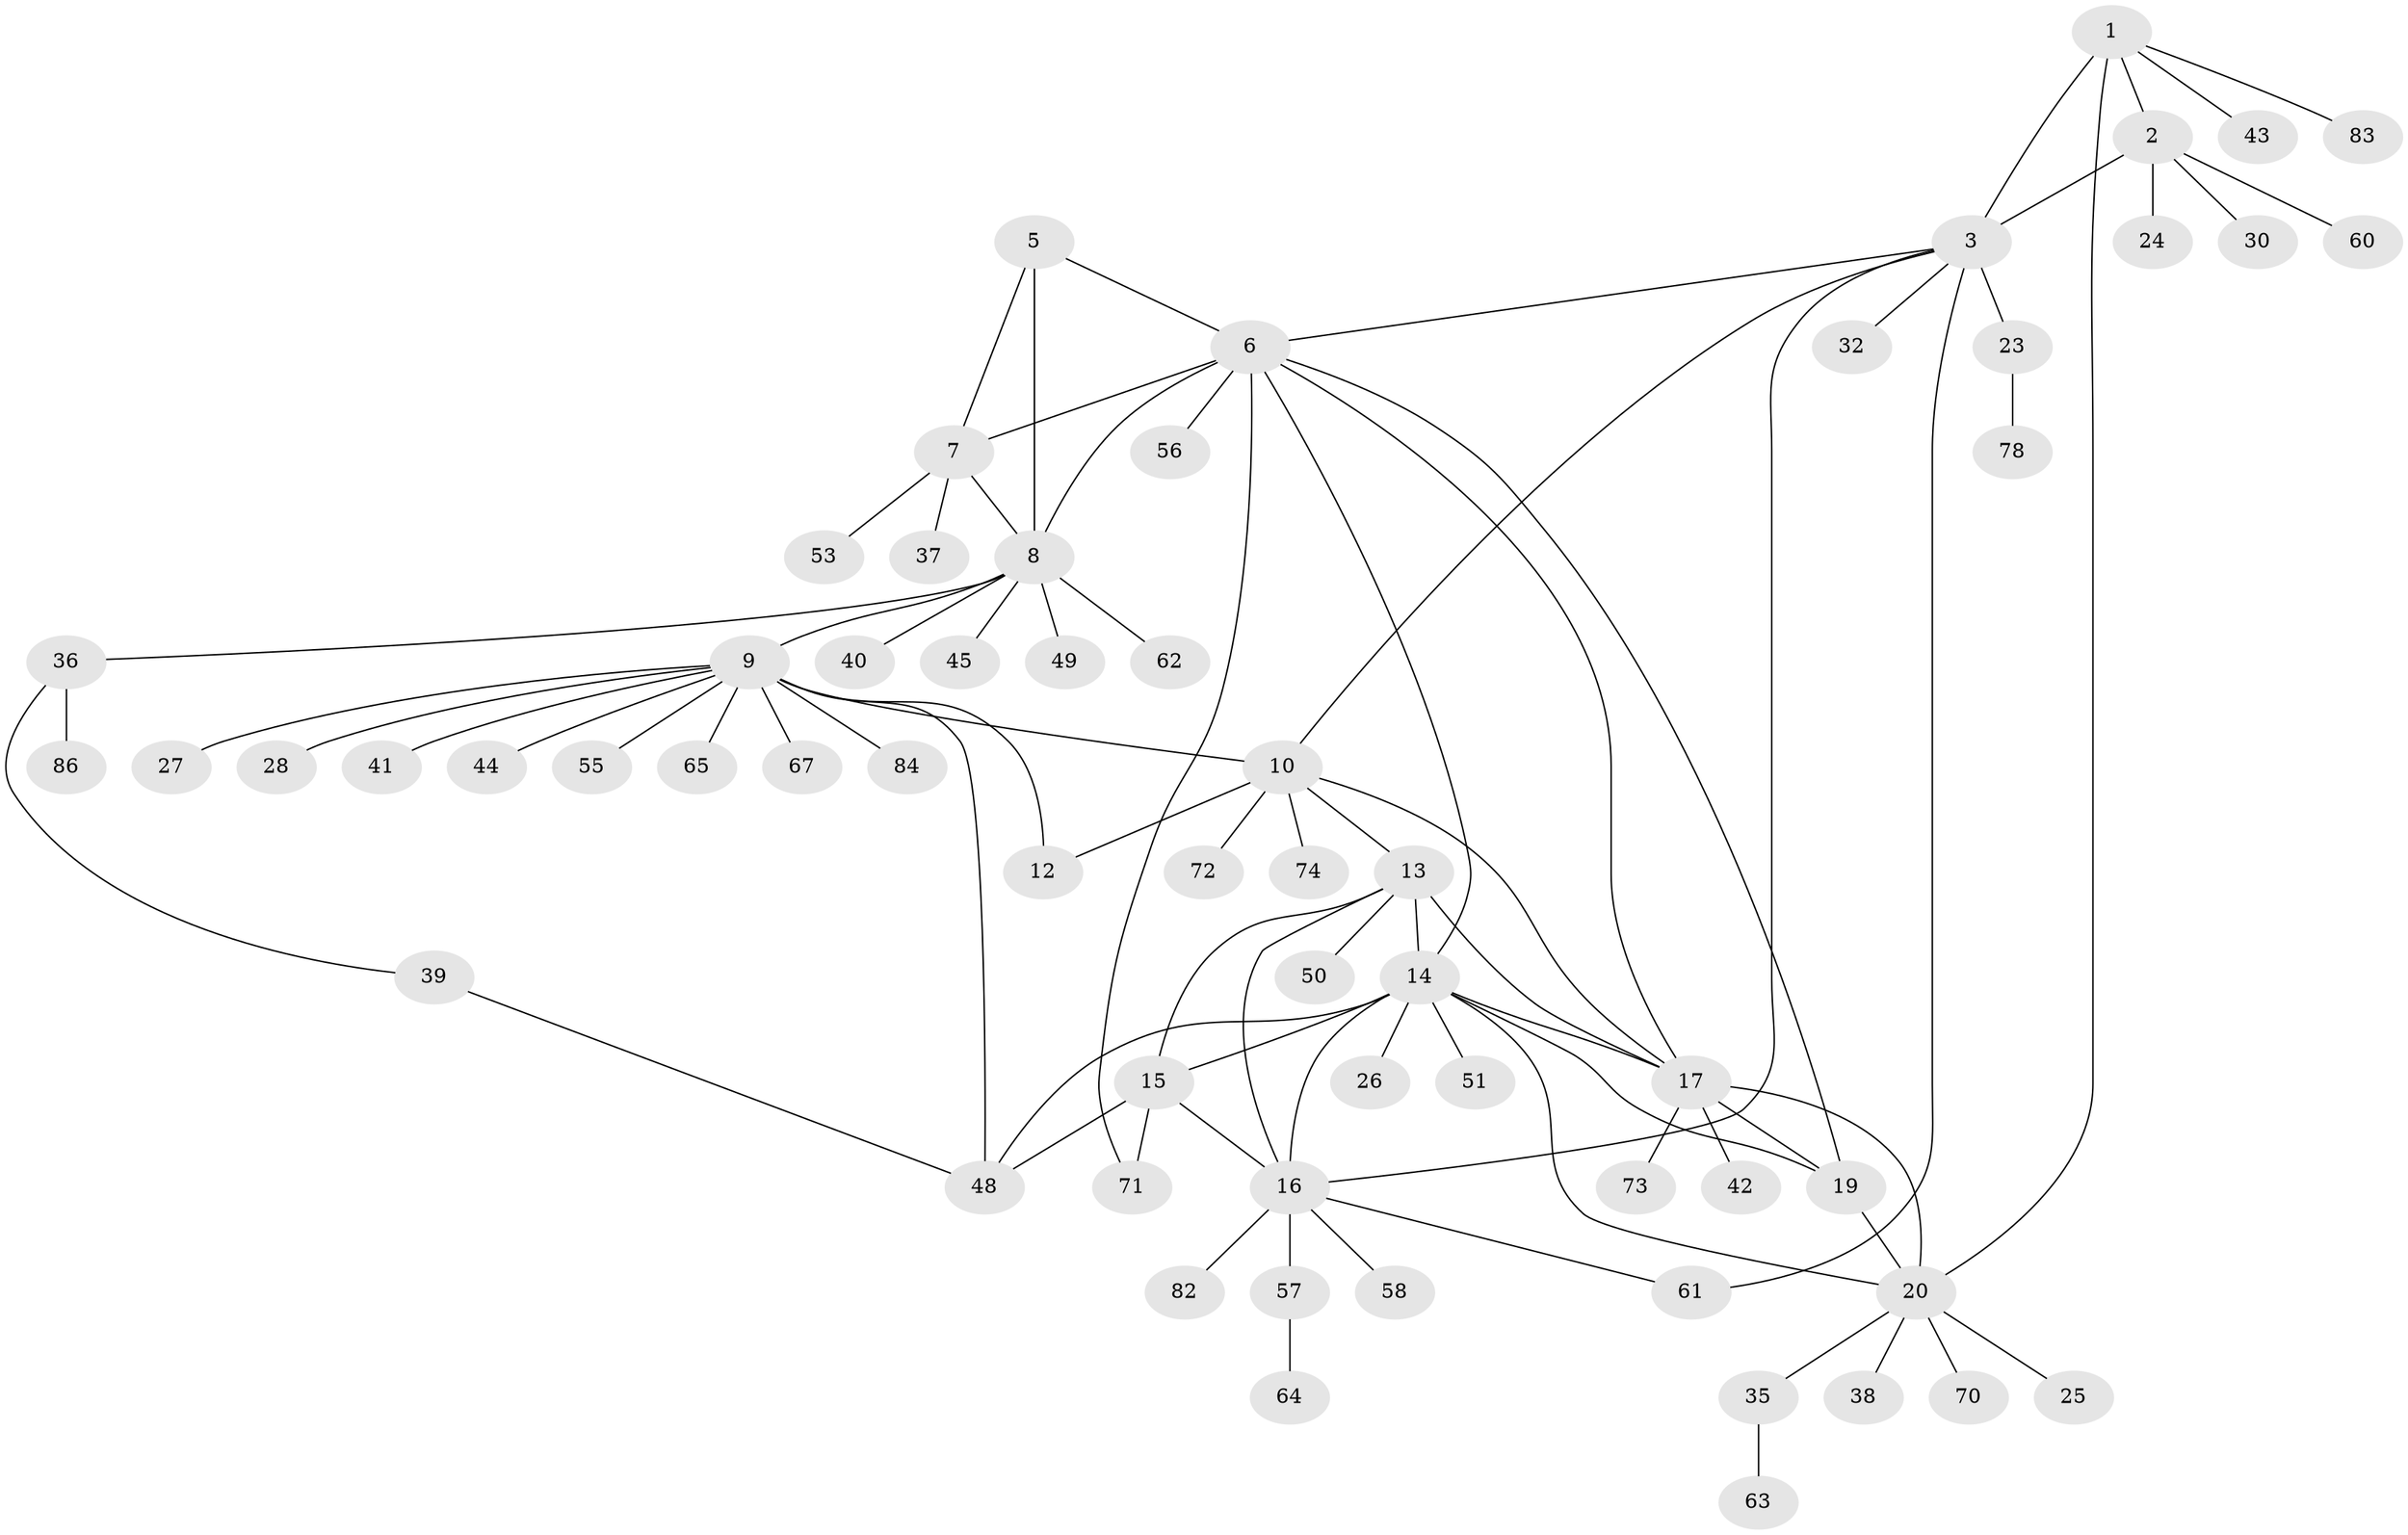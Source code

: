 // original degree distribution, {7: 0.056179775280898875, 5: 0.033707865168539325, 4: 0.056179775280898875, 9: 0.033707865168539325, 6: 0.011235955056179775, 10: 0.011235955056179775, 8: 0.0449438202247191, 1: 0.5393258426966292, 2: 0.20224719101123595, 3: 0.011235955056179775}
// Generated by graph-tools (version 1.1) at 2025/11/02/27/25 16:11:37]
// undirected, 62 vertices, 85 edges
graph export_dot {
graph [start="1"]
  node [color=gray90,style=filled];
  1 [super="+22"];
  2 [super="+21"];
  3 [super="+4"];
  5 [super="+89"];
  6 [super="+31"];
  7 [super="+81"];
  8 [super="+29"];
  9 [super="+11"];
  10 [super="+66"];
  12 [super="+46"];
  13 [super="+52"];
  14 [super="+18"];
  15 [super="+76"];
  16 [super="+69"];
  17 [super="+59"];
  19;
  20 [super="+34"];
  23;
  24;
  25;
  26;
  27;
  28;
  30 [super="+33"];
  32;
  35 [super="+47"];
  36 [super="+85"];
  37;
  38 [super="+68"];
  39 [super="+54"];
  40;
  41;
  42;
  43;
  44 [super="+79"];
  45;
  48 [super="+87"];
  49;
  50;
  51;
  53 [super="+75"];
  55;
  56;
  57;
  58;
  60;
  61;
  62;
  63;
  64;
  65;
  67;
  70;
  71;
  72 [super="+77"];
  73;
  74;
  78 [super="+80"];
  82 [super="+88"];
  83;
  84;
  86;
  1 -- 2;
  1 -- 3 [weight=2];
  1 -- 20;
  1 -- 43;
  1 -- 83;
  2 -- 3 [weight=2];
  2 -- 24;
  2 -- 30;
  2 -- 60;
  3 -- 23;
  3 -- 32;
  3 -- 16;
  3 -- 6;
  3 -- 10;
  3 -- 61;
  5 -- 6;
  5 -- 7;
  5 -- 8;
  6 -- 7;
  6 -- 8;
  6 -- 14;
  6 -- 19;
  6 -- 56;
  6 -- 71;
  6 -- 17;
  7 -- 8;
  7 -- 37;
  7 -- 53;
  8 -- 9;
  8 -- 36;
  8 -- 40;
  8 -- 45;
  8 -- 49;
  8 -- 62;
  9 -- 10 [weight=2];
  9 -- 12 [weight=2];
  9 -- 27;
  9 -- 48;
  9 -- 55;
  9 -- 65;
  9 -- 67;
  9 -- 41;
  9 -- 44;
  9 -- 84;
  9 -- 28;
  10 -- 12;
  10 -- 13;
  10 -- 17;
  10 -- 72;
  10 -- 74;
  13 -- 14;
  13 -- 15;
  13 -- 16;
  13 -- 50;
  13 -- 17;
  14 -- 15;
  14 -- 16;
  14 -- 26;
  14 -- 48;
  14 -- 17;
  14 -- 51;
  14 -- 19;
  14 -- 20;
  15 -- 16;
  15 -- 71;
  15 -- 48;
  16 -- 57;
  16 -- 58;
  16 -- 61;
  16 -- 82;
  17 -- 19;
  17 -- 20;
  17 -- 42;
  17 -- 73;
  19 -- 20;
  20 -- 25;
  20 -- 35;
  20 -- 38;
  20 -- 70;
  23 -- 78;
  35 -- 63;
  36 -- 39;
  36 -- 86;
  39 -- 48;
  57 -- 64;
}
